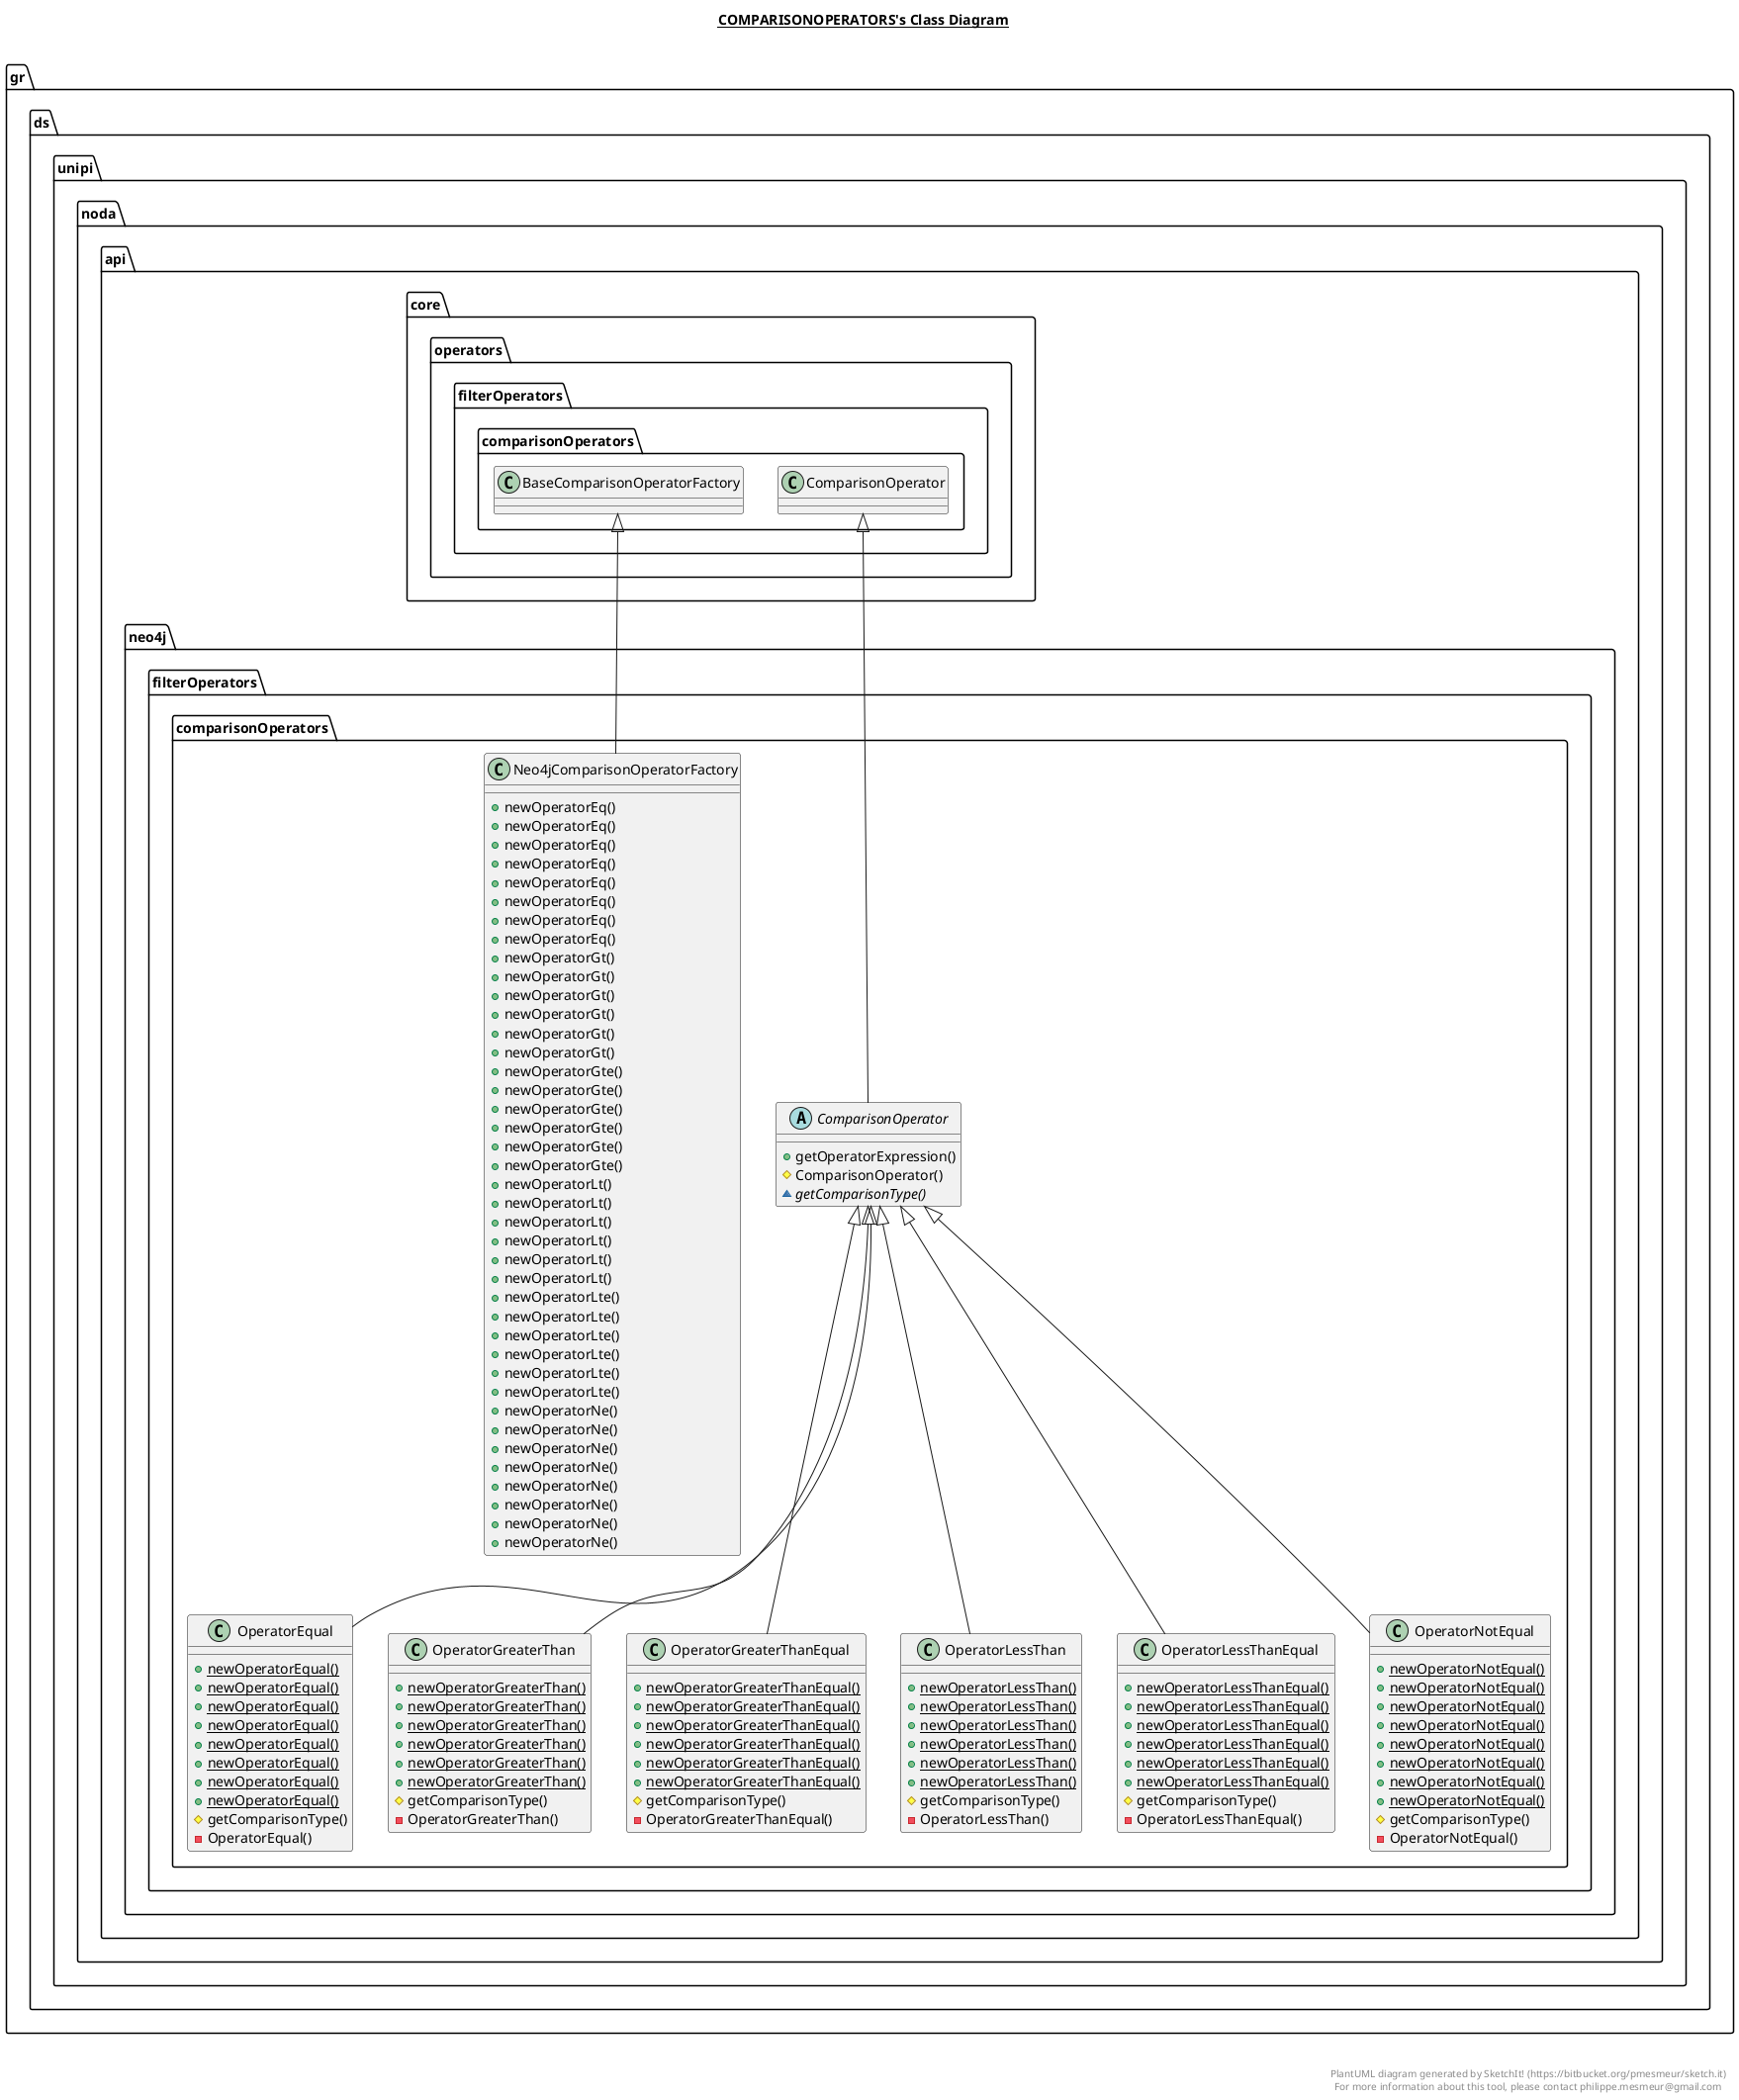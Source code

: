 @startuml

title __COMPARISONOPERATORS's Class Diagram__\n

  namespace gr.ds.unipi.noda.api.neo4j {
    namespace filterOperators.comparisonOperators {
      abstract class gr.ds.unipi.noda.api.neo4j.filterOperators.comparisonOperators.ComparisonOperator {
          + getOperatorExpression()
          # ComparisonOperator()
          {abstract} ~ getComparisonType()
      }
    }
  }
  

  namespace gr.ds.unipi.noda.api.neo4j {
    namespace filterOperators.comparisonOperators {
      class gr.ds.unipi.noda.api.neo4j.filterOperators.comparisonOperators.Neo4jComparisonOperatorFactory {
          + newOperatorEq()
          + newOperatorEq()
          + newOperatorEq()
          + newOperatorEq()
          + newOperatorEq()
          + newOperatorEq()
          + newOperatorEq()
          + newOperatorEq()
          + newOperatorGt()
          + newOperatorGt()
          + newOperatorGt()
          + newOperatorGt()
          + newOperatorGt()
          + newOperatorGt()
          + newOperatorGte()
          + newOperatorGte()
          + newOperatorGte()
          + newOperatorGte()
          + newOperatorGte()
          + newOperatorGte()
          + newOperatorLt()
          + newOperatorLt()
          + newOperatorLt()
          + newOperatorLt()
          + newOperatorLt()
          + newOperatorLt()
          + newOperatorLte()
          + newOperatorLte()
          + newOperatorLte()
          + newOperatorLte()
          + newOperatorLte()
          + newOperatorLte()
          + newOperatorNe()
          + newOperatorNe()
          + newOperatorNe()
          + newOperatorNe()
          + newOperatorNe()
          + newOperatorNe()
          + newOperatorNe()
          + newOperatorNe()
      }
    }
  }
  

  namespace gr.ds.unipi.noda.api.neo4j {
    namespace filterOperators.comparisonOperators {
      class gr.ds.unipi.noda.api.neo4j.filterOperators.comparisonOperators.OperatorEqual {
          {static} + newOperatorEqual()
          {static} + newOperatorEqual()
          {static} + newOperatorEqual()
          {static} + newOperatorEqual()
          {static} + newOperatorEqual()
          {static} + newOperatorEqual()
          {static} + newOperatorEqual()
          {static} + newOperatorEqual()
          # getComparisonType()
          - OperatorEqual()
      }
    }
  }
  

  namespace gr.ds.unipi.noda.api.neo4j {
    namespace filterOperators.comparisonOperators {
      class gr.ds.unipi.noda.api.neo4j.filterOperators.comparisonOperators.OperatorGreaterThan {
          {static} + newOperatorGreaterThan()
          {static} + newOperatorGreaterThan()
          {static} + newOperatorGreaterThan()
          {static} + newOperatorGreaterThan()
          {static} + newOperatorGreaterThan()
          {static} + newOperatorGreaterThan()
          # getComparisonType()
          - OperatorGreaterThan()
      }
    }
  }
  

  namespace gr.ds.unipi.noda.api.neo4j {
    namespace filterOperators.comparisonOperators {
      class gr.ds.unipi.noda.api.neo4j.filterOperators.comparisonOperators.OperatorGreaterThanEqual {
          {static} + newOperatorGreaterThanEqual()
          {static} + newOperatorGreaterThanEqual()
          {static} + newOperatorGreaterThanEqual()
          {static} + newOperatorGreaterThanEqual()
          {static} + newOperatorGreaterThanEqual()
          {static} + newOperatorGreaterThanEqual()
          # getComparisonType()
          - OperatorGreaterThanEqual()
      }
    }
  }
  

  namespace gr.ds.unipi.noda.api.neo4j {
    namespace filterOperators.comparisonOperators {
      class gr.ds.unipi.noda.api.neo4j.filterOperators.comparisonOperators.OperatorLessThan {
          {static} + newOperatorLessThan()
          {static} + newOperatorLessThan()
          {static} + newOperatorLessThan()
          {static} + newOperatorLessThan()
          {static} + newOperatorLessThan()
          {static} + newOperatorLessThan()
          # getComparisonType()
          - OperatorLessThan()
      }
    }
  }
  

  namespace gr.ds.unipi.noda.api.neo4j {
    namespace filterOperators.comparisonOperators {
      class gr.ds.unipi.noda.api.neo4j.filterOperators.comparisonOperators.OperatorLessThanEqual {
          {static} + newOperatorLessThanEqual()
          {static} + newOperatorLessThanEqual()
          {static} + newOperatorLessThanEqual()
          {static} + newOperatorLessThanEqual()
          {static} + newOperatorLessThanEqual()
          {static} + newOperatorLessThanEqual()
          # getComparisonType()
          - OperatorLessThanEqual()
      }
    }
  }
  

  namespace gr.ds.unipi.noda.api.neo4j {
    namespace filterOperators.comparisonOperators {
      class gr.ds.unipi.noda.api.neo4j.filterOperators.comparisonOperators.OperatorNotEqual {
          {static} + newOperatorNotEqual()
          {static} + newOperatorNotEqual()
          {static} + newOperatorNotEqual()
          {static} + newOperatorNotEqual()
          {static} + newOperatorNotEqual()
          {static} + newOperatorNotEqual()
          {static} + newOperatorNotEqual()
          {static} + newOperatorNotEqual()
          # getComparisonType()
          - OperatorNotEqual()
      }
    }
  }
  

  gr.ds.unipi.noda.api.neo4j.filterOperators.comparisonOperators.ComparisonOperator -up-|> gr.ds.unipi.noda.api.core.operators.filterOperators.comparisonOperators.ComparisonOperator
  gr.ds.unipi.noda.api.neo4j.filterOperators.comparisonOperators.Neo4jComparisonOperatorFactory -up-|> gr.ds.unipi.noda.api.core.operators.filterOperators.comparisonOperators.BaseComparisonOperatorFactory
  gr.ds.unipi.noda.api.neo4j.filterOperators.comparisonOperators.OperatorEqual -up-|> gr.ds.unipi.noda.api.neo4j.filterOperators.comparisonOperators.ComparisonOperator
  gr.ds.unipi.noda.api.neo4j.filterOperators.comparisonOperators.OperatorGreaterThan -up-|> gr.ds.unipi.noda.api.neo4j.filterOperators.comparisonOperators.ComparisonOperator
  gr.ds.unipi.noda.api.neo4j.filterOperators.comparisonOperators.OperatorGreaterThanEqual -up-|> gr.ds.unipi.noda.api.neo4j.filterOperators.comparisonOperators.ComparisonOperator
  gr.ds.unipi.noda.api.neo4j.filterOperators.comparisonOperators.OperatorLessThan -up-|> gr.ds.unipi.noda.api.neo4j.filterOperators.comparisonOperators.ComparisonOperator
  gr.ds.unipi.noda.api.neo4j.filterOperators.comparisonOperators.OperatorLessThanEqual -up-|> gr.ds.unipi.noda.api.neo4j.filterOperators.comparisonOperators.ComparisonOperator
  gr.ds.unipi.noda.api.neo4j.filterOperators.comparisonOperators.OperatorNotEqual -up-|> gr.ds.unipi.noda.api.neo4j.filterOperators.comparisonOperators.ComparisonOperator


right footer


PlantUML diagram generated by SketchIt! (https://bitbucket.org/pmesmeur/sketch.it)
For more information about this tool, please contact philippe.mesmeur@gmail.com
endfooter

@enduml
